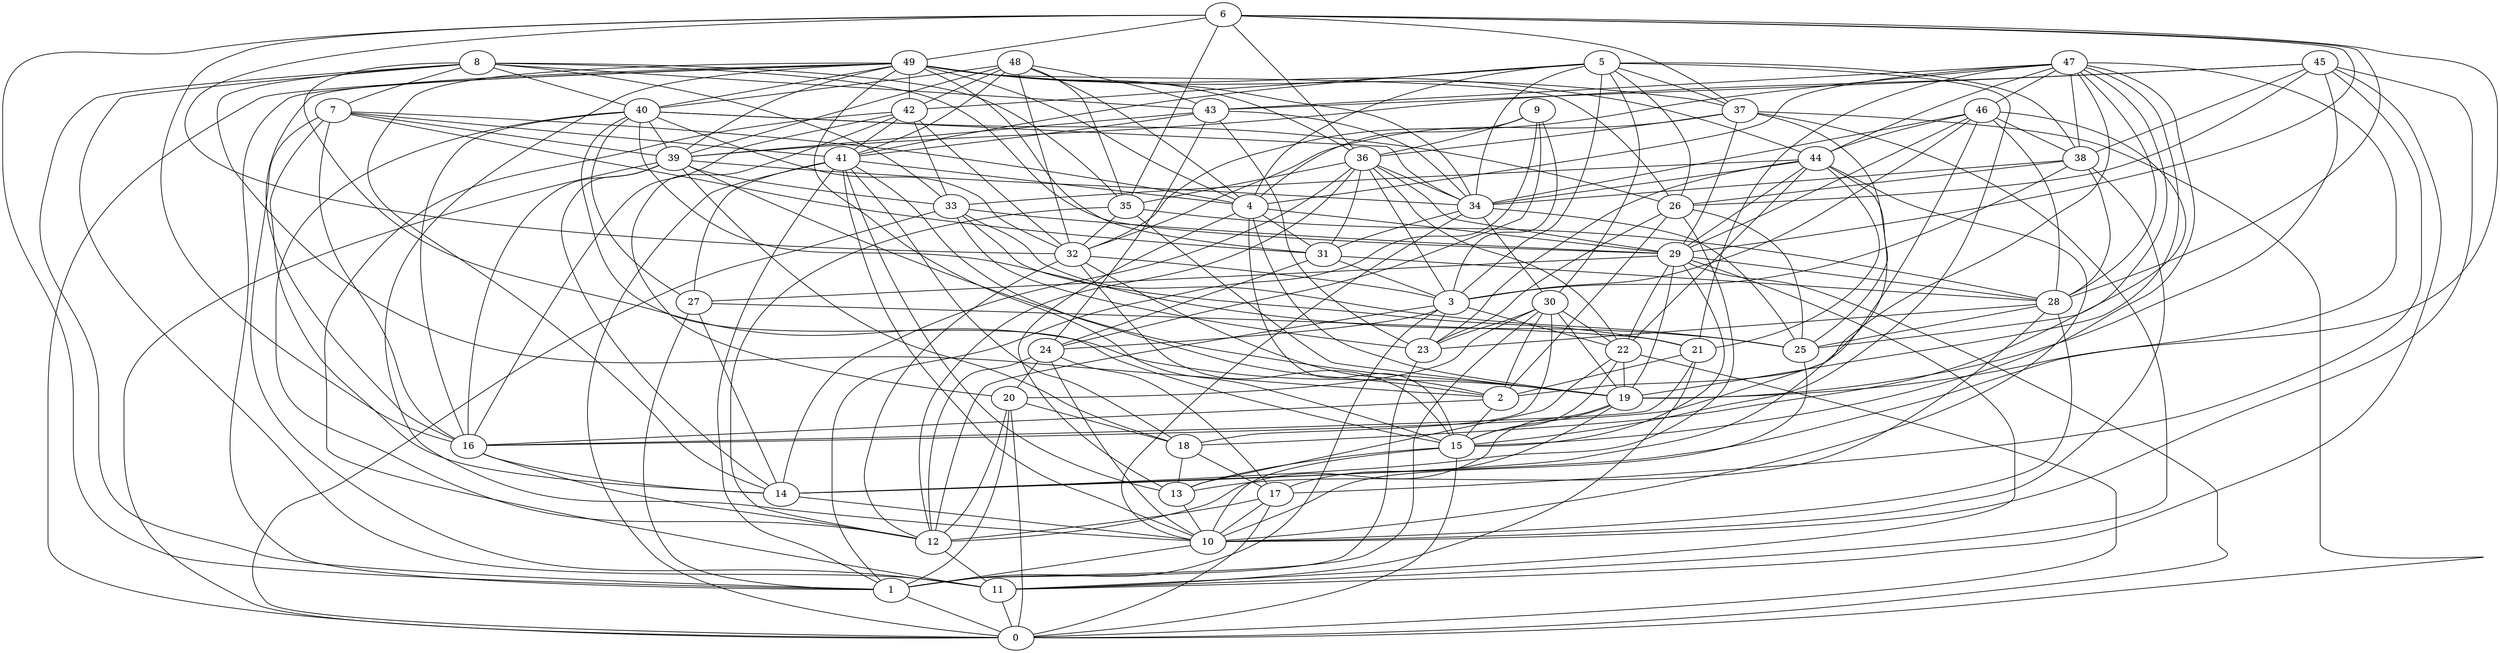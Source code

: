 digraph GG_graph {

subgraph G_graph {
edge [color = black]
"35" -> "32" [dir = none]
"27" -> "21" [dir = none]
"27" -> "1" [dir = none]
"22" -> "19" [dir = none]
"21" -> "11" [dir = none]
"21" -> "2" [dir = none]
"19" -> "12" [dir = none]
"19" -> "15" [dir = none]
"44" -> "23" [dir = none]
"44" -> "10" [dir = none]
"44" -> "29" [dir = none]
"12" -> "11" [dir = none]
"32" -> "2" [dir = none]
"32" -> "3" [dir = none]
"26" -> "2" [dir = none]
"26" -> "23" [dir = none]
"15" -> "0" [dir = none]
"5" -> "38" [dir = none]
"5" -> "3" [dir = none]
"5" -> "34" [dir = none]
"5" -> "26" [dir = none]
"5" -> "15" [dir = none]
"46" -> "3" [dir = none]
"46" -> "38" [dir = none]
"46" -> "28" [dir = none]
"46" -> "34" [dir = none]
"48" -> "42" [dir = none]
"48" -> "32" [dir = none]
"48" -> "39" [dir = none]
"48" -> "40" [dir = none]
"48" -> "41" [dir = none]
"48" -> "35" [dir = none]
"13" -> "10" [dir = none]
"37" -> "29" [dir = none]
"37" -> "25" [dir = none]
"37" -> "36" [dir = none]
"37" -> "11" [dir = none]
"7" -> "31" [dir = none]
"7" -> "41" [dir = none]
"7" -> "14" [dir = none]
"7" -> "11" [dir = none]
"10" -> "1" [dir = none]
"31" -> "3" [dir = none]
"31" -> "28" [dir = none]
"9" -> "36" [dir = none]
"9" -> "1" [dir = none]
"9" -> "3" [dir = none]
"9" -> "4" [dir = none]
"9" -> "24" [dir = none]
"33" -> "0" [dir = none]
"8" -> "1" [dir = none]
"8" -> "11" [dir = none]
"8" -> "40" [dir = none]
"8" -> "43" [dir = none]
"8" -> "33" [dir = none]
"8" -> "29" [dir = none]
"8" -> "35" [dir = none]
"8" -> "2" [dir = none]
"38" -> "3" [dir = none]
"39" -> "18" [dir = none]
"39" -> "19" [dir = none]
"39" -> "0" [dir = none]
"39" -> "34" [dir = none]
"39" -> "16" [dir = none]
"39" -> "33" [dir = none]
"14" -> "10" [dir = none]
"34" -> "25" [dir = none]
"34" -> "31" [dir = none]
"34" -> "30" [dir = none]
"42" -> "33" [dir = none]
"42" -> "11" [dir = none]
"42" -> "20" [dir = none]
"49" -> "26" [dir = none]
"49" -> "31" [dir = none]
"49" -> "36" [dir = none]
"49" -> "10" [dir = none]
"49" -> "0" [dir = none]
"49" -> "4" [dir = none]
"49" -> "42" [dir = none]
"49" -> "40" [dir = none]
"49" -> "39" [dir = none]
"49" -> "14" [dir = none]
"4" -> "13" [dir = none]
"4" -> "19" [dir = none]
"4" -> "31" [dir = none]
"43" -> "24" [dir = none]
"43" -> "41" [dir = none]
"43" -> "39" [dir = none]
"43" -> "34" [dir = none]
"36" -> "14" [dir = none]
"36" -> "34" [dir = none]
"36" -> "12" [dir = none]
"36" -> "29" [dir = none]
"36" -> "22" [dir = none]
"29" -> "0" [dir = none]
"29" -> "15" [dir = none]
"29" -> "22" [dir = none]
"29" -> "28" [dir = none]
"29" -> "27" [dir = none]
"29" -> "19" [dir = none]
"24" -> "17" [dir = none]
"24" -> "10" [dir = none]
"30" -> "20" [dir = none]
"30" -> "23" [dir = none]
"30" -> "18" [dir = none]
"30" -> "1" [dir = none]
"30" -> "2" [dir = none]
"45" -> "10" [dir = none]
"45" -> "38" [dir = none]
"45" -> "26" [dir = none]
"6" -> "29" [dir = none]
"6" -> "35" [dir = none]
"6" -> "19" [dir = none]
"6" -> "16" [dir = none]
"6" -> "37" [dir = none]
"6" -> "28" [dir = none]
"6" -> "1" [dir = none]
"6" -> "49" [dir = none]
"3" -> "23" [dir = none]
"3" -> "22" [dir = none]
"3" -> "24" [dir = none]
"3" -> "1" [dir = none]
"40" -> "32" [dir = none]
"40" -> "12" [dir = none]
"40" -> "25" [dir = none]
"40" -> "16" [dir = none]
"40" -> "39" [dir = none]
"40" -> "34" [dir = none]
"40" -> "26" [dir = none]
"17" -> "0" [dir = none]
"17" -> "12" [dir = none]
"41" -> "1" [dir = none]
"41" -> "27" [dir = none]
"41" -> "0" [dir = none]
"28" -> "10" [dir = none]
"28" -> "25" [dir = none]
"28" -> "13" [dir = none]
"20" -> "0" [dir = none]
"20" -> "12" [dir = none]
"20" -> "1" [dir = none]
"20" -> "18" [dir = none]
"16" -> "14" [dir = none]
"47" -> "19" [dir = none]
"47" -> "25" [dir = none]
"47" -> "38" [dir = none]
"47" -> "28" [dir = none]
"2" -> "16" [dir = none]
"41" -> "13" [dir = none]
"7" -> "16" [dir = none]
"45" -> "11" [dir = none]
"35" -> "28" [dir = none]
"47" -> "32" [dir = none]
"49" -> "16" [dir = none]
"37" -> "0" [dir = none]
"31" -> "24" [dir = none]
"49" -> "44" [dir = none]
"27" -> "14" [dir = none]
"42" -> "16" [dir = none]
"46" -> "16" [dir = none]
"47" -> "44" [dir = none]
"33" -> "23" [dir = none]
"47" -> "4" [dir = none]
"39" -> "14" [dir = none]
"15" -> "13" [dir = none]
"2" -> "15" [dir = none]
"6" -> "36" [dir = none]
"44" -> "34" [dir = none]
"33" -> "29" [dir = none]
"16" -> "12" [dir = none]
"49" -> "1" [dir = none]
"43" -> "23" [dir = none]
"38" -> "10" [dir = none]
"42" -> "32" [dir = none]
"38" -> "34" [dir = none]
"4" -> "29" [dir = none]
"32" -> "12" [dir = none]
"29" -> "11" [dir = none]
"35" -> "12" [dir = none]
"46" -> "18" [dir = none]
"28" -> "23" [dir = none]
"25" -> "10" [dir = none]
"45" -> "19" [dir = none]
"40" -> "27" [dir = none]
"48" -> "4" [dir = none]
"41" -> "18" [dir = none]
"11" -> "0" [dir = none]
"47" -> "43" [dir = none]
"44" -> "14" [dir = none]
"45" -> "17" [dir = none]
"36" -> "3" [dir = none]
"35" -> "19" [dir = none]
"47" -> "15" [dir = none]
"48" -> "43" [dir = none]
"47" -> "46" [dir = none]
"19" -> "17" [dir = none]
"47" -> "14" [dir = none]
"34" -> "10" [dir = none]
"36" -> "31" [dir = none]
"49" -> "15" [dir = none]
"44" -> "33" [dir = none]
"15" -> "10" [dir = none]
"46" -> "29" [dir = none]
"18" -> "13" [dir = none]
"8" -> "7" [dir = none]
"49" -> "37" [dir = none]
"33" -> "21" [dir = none]
"8" -> "19" [dir = none]
"38" -> "28" [dir = none]
"21" -> "16" [dir = none]
"47" -> "21" [dir = none]
"5" -> "42" [dir = none]
"37" -> "32" [dir = none]
"22" -> "0" [dir = none]
"26" -> "25" [dir = none]
"7" -> "39" [dir = none]
"30" -> "22" [dir = none]
"40" -> "15" [dir = none]
"46" -> "44" [dir = none]
"24" -> "20" [dir = none]
"47" -> "2" [dir = none]
"26" -> "14" [dir = none]
"44" -> "21" [dir = none]
"36" -> "35" [dir = none]
"22" -> "13" [dir = none]
"5" -> "37" [dir = none]
"1" -> "0" [dir = none]
"33" -> "25" [dir = none]
"41" -> "2" [dir = none]
"5" -> "4" [dir = none]
"4" -> "15" [dir = none]
"5" -> "30" [dir = none]
"45" -> "39" [dir = none]
"3" -> "12" [dir = none]
"22" -> "15" [dir = none]
"18" -> "17" [dir = none]
"42" -> "41" [dir = none]
"38" -> "26" [dir = none]
"41" -> "4" [dir = none]
"41" -> "10" [dir = none]
"32" -> "15" [dir = none]
"6" -> "32" [dir = none]
"17" -> "10" [dir = none]
"5" -> "41" [dir = none]
"24" -> "12" [dir = none]
"45" -> "43" [dir = none]
"30" -> "19" [dir = none]
"23" -> "1" [dir = none]
"7" -> "4" [dir = none]
"49" -> "34" [dir = none]
"44" -> "22" [dir = none]
}

}
